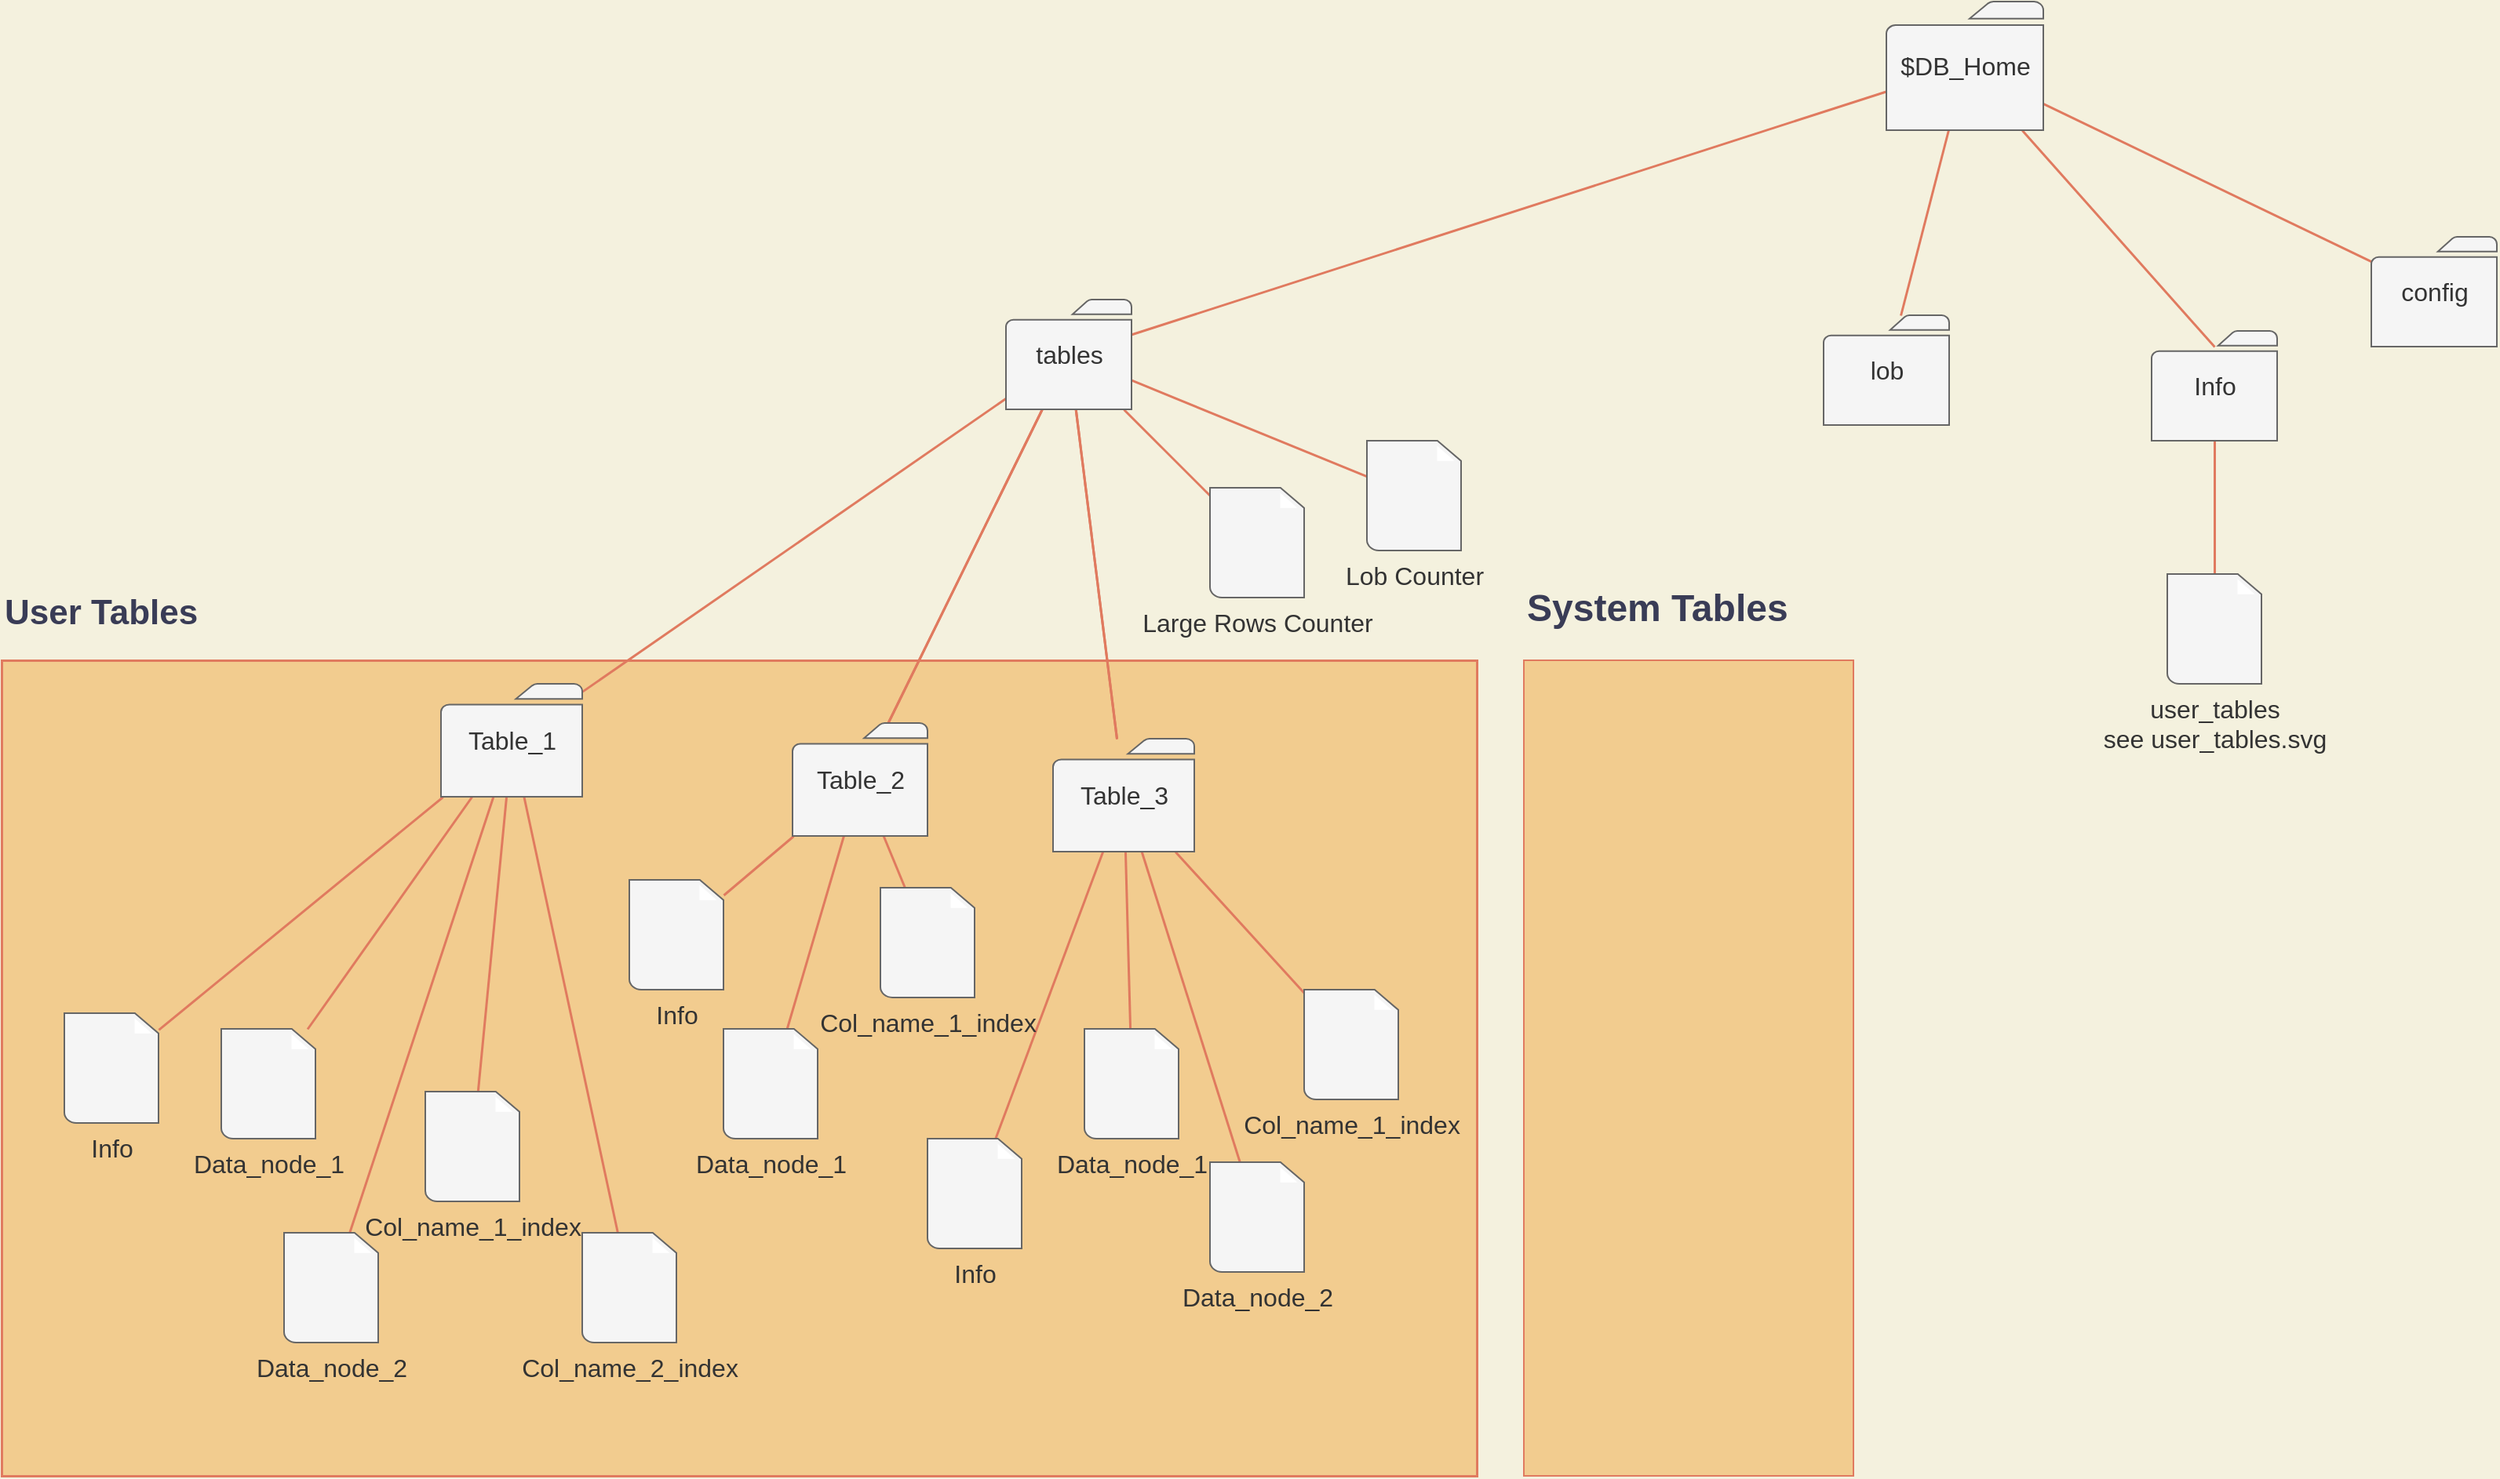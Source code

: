 <mxfile version="15.5.4" type="embed"><diagram id="lgWfAlBlw0ZiCVnl8LOQ" name="Page-1"><mxGraphModel dx="1334" dy="881" grid="1" gridSize="10" guides="1" tooltips="1" connect="1" arrows="1" fold="1" page="1" pageScale="1" pageWidth="827" pageHeight="1169" background="#F4F1DE" math="0" shadow="0"><root><mxCell id="0"/><mxCell id="1" parent="0"/><mxCell id="4tpqoVMY6uokotEUNQTx-12" value="&lt;h1&gt;System Tables&lt;/h1&gt;" style="whiteSpace=wrap;html=1;labelPosition=center;verticalLabelPosition=top;align=left;verticalAlign=bottom;fillColor=#F2CC8F;strokeColor=#E07A5F;fontColor=#393C56;" parent="1" vertex="1"><mxGeometry x="1010" y="470" width="210" height="520" as="geometry"/></mxCell><mxCell id="4tpqoVMY6uokotEUNQTx-11" value="&lt;h1&gt;User Tables&lt;/h1&gt;" style="whiteSpace=wrap;html=1;labelPosition=center;verticalLabelPosition=top;align=left;verticalAlign=bottom;rounded=0;fontSize=11;strokeWidth=1.5;labelBackgroundColor=none;endFill=0;fillColor=#F2CC8F;strokeColor=#E07A5F;fontColor=#393C56;" parent="1" vertex="1"><mxGeometry x="40" y="470" width="940" height="520" as="geometry"/></mxCell><mxCell id="v5TgPaZyERZ1nf1oJFT5-5" style="orthogonalLoop=1;jettySize=auto;html=1;endArrow=none;endFill=0;strokeWidth=1.5;strokeColor=#E07A5F;labelBackgroundColor=#F4F1DE;fontColor=#393C56;" parent="1" source="v5TgPaZyERZ1nf1oJFT5-2" target="v5TgPaZyERZ1nf1oJFT5-4" edge="1"><mxGeometry relative="1" as="geometry"/></mxCell><mxCell id="v5TgPaZyERZ1nf1oJFT5-42" style="edgeStyle=none;orthogonalLoop=1;jettySize=auto;html=1;entryX=0.5;entryY=0.143;entryDx=0;entryDy=0;entryPerimeter=0;fontSize=16;fontColor=#393C56;endArrow=none;endFill=0;strokeColor=#E07A5F;strokeWidth=1.5;labelBackgroundColor=#F4F1DE;" parent="1" source="v5TgPaZyERZ1nf1oJFT5-2" target="v5TgPaZyERZ1nf1oJFT5-40" edge="1"><mxGeometry relative="1" as="geometry"/></mxCell><mxCell id="v5TgPaZyERZ1nf1oJFT5-43" style="edgeStyle=none;orthogonalLoop=1;jettySize=auto;html=1;fontSize=16;fontColor=#393C56;endArrow=none;endFill=0;strokeColor=#E07A5F;strokeWidth=1.5;labelBackgroundColor=#F4F1DE;" parent="1" source="v5TgPaZyERZ1nf1oJFT5-2" target="v5TgPaZyERZ1nf1oJFT5-41" edge="1"><mxGeometry relative="1" as="geometry"/></mxCell><mxCell id="7" style="edgeStyle=none;rounded=1;orthogonalLoop=1;jettySize=auto;html=1;strokeColor=#E07A5F;strokeWidth=1.5;fontSize=16;fontColor=#393C56;labelBackgroundColor=#F4F1DE;endFill=0;endArrow=none;" edge="1" parent="1" source="v5TgPaZyERZ1nf1oJFT5-2" target="6"><mxGeometry relative="1" as="geometry"/></mxCell><mxCell id="v5TgPaZyERZ1nf1oJFT5-2" value="&lt;font style=&quot;font-size: 16px&quot;&gt;$DB_Home&lt;/font&gt;" style="pointerEvents=1;shadow=0;dashed=0;html=1;strokeColor=#666666;fillColor=#f5f5f5;labelPosition=center;verticalLabelPosition=middle;verticalAlign=middle;outlineConnect=0;align=center;shape=mxgraph.office.concepts.folder;fontColor=#333333;" parent="1" vertex="1"><mxGeometry x="1241" y="50" width="100" height="82" as="geometry"/></mxCell><mxCell id="v5TgPaZyERZ1nf1oJFT5-3" value="&lt;font style=&quot;font-size: 16px&quot;&gt;Data_node_1&lt;br&gt;&lt;/font&gt;" style="shadow=0;dashed=0;html=1;labelPosition=center;verticalLabelPosition=bottom;verticalAlign=top;align=center;outlineConnect=0;shape=mxgraph.veeam.2d.file;fillColor=#f5f5f5;fontColor=#333333;strokeColor=#666666;" parent="1" vertex="1"><mxGeometry x="180" y="705" width="60" height="70" as="geometry"/></mxCell><mxCell id="v5TgPaZyERZ1nf1oJFT5-7" style="edgeStyle=none;orthogonalLoop=1;jettySize=auto;html=1;strokeColor=#E07A5F;endArrow=none;endFill=0;strokeWidth=1.5;labelBackgroundColor=#F4F1DE;fontColor=#393C56;" parent="1" source="v5TgPaZyERZ1nf1oJFT5-4" target="v5TgPaZyERZ1nf1oJFT5-6" edge="1"><mxGeometry relative="1" as="geometry"/></mxCell><mxCell id="v5TgPaZyERZ1nf1oJFT5-13" style="edgeStyle=none;orthogonalLoop=1;jettySize=auto;html=1;endArrow=none;endFill=0;strokeColor=#E07A5F;strokeWidth=1.5;labelBackgroundColor=#F4F1DE;fontColor=#393C56;" parent="1" source="v5TgPaZyERZ1nf1oJFT5-4" target="v5TgPaZyERZ1nf1oJFT5-10" edge="1"><mxGeometry relative="1" as="geometry"/></mxCell><mxCell id="v5TgPaZyERZ1nf1oJFT5-14" style="edgeStyle=none;orthogonalLoop=1;jettySize=auto;html=1;endArrow=none;endFill=0;strokeColor=#E07A5F;strokeWidth=1.5;labelBackgroundColor=#F4F1DE;fontColor=#393C56;" parent="1" source="v5TgPaZyERZ1nf1oJFT5-4" target="v5TgPaZyERZ1nf1oJFT5-11" edge="1"><mxGeometry relative="1" as="geometry"/></mxCell><mxCell id="v5TgPaZyERZ1nf1oJFT5-15" value="" style="edgeStyle=none;orthogonalLoop=1;jettySize=auto;html=1;fontSize=16;endArrow=none;endFill=0;strokeColor=#E07A5F;strokeWidth=1.5;labelBackgroundColor=#F4F1DE;fontColor=#393C56;" parent="1" source="v5TgPaZyERZ1nf1oJFT5-4" target="v5TgPaZyERZ1nf1oJFT5-11" edge="1"><mxGeometry relative="1" as="geometry"/></mxCell><mxCell id="v5TgPaZyERZ1nf1oJFT5-16" value="" style="edgeStyle=none;orthogonalLoop=1;jettySize=auto;html=1;fontSize=15;endArrow=none;endFill=0;strokeColor=#E07A5F;strokeWidth=1.5;labelBackgroundColor=#F4F1DE;fontColor=#393C56;" parent="1" source="v5TgPaZyERZ1nf1oJFT5-4" target="v5TgPaZyERZ1nf1oJFT5-10" edge="1"><mxGeometry relative="1" as="geometry"/></mxCell><mxCell id="5" style="rounded=1;orthogonalLoop=1;jettySize=auto;html=1;strokeColor=#E07A5F;strokeWidth=1.5;fontSize=16;fontColor=#393C56;labelBackgroundColor=#F4F1DE;endFill=0;endArrow=none;" edge="1" parent="1" source="v5TgPaZyERZ1nf1oJFT5-4" target="4"><mxGeometry relative="1" as="geometry"/></mxCell><mxCell id="9" style="edgeStyle=none;orthogonalLoop=1;jettySize=auto;html=1;fontSize=11;fontColor=#393C56;strokeColor=#E07A5F;verticalAlign=middle;strokeWidth=1.5;labelBackgroundColor=#F4F1DE;endFill=0;endArrow=none;" edge="1" parent="1" source="v5TgPaZyERZ1nf1oJFT5-4" target="8"><mxGeometry relative="1" as="geometry"/></mxCell><mxCell id="v5TgPaZyERZ1nf1oJFT5-4" value="&lt;div&gt;&lt;font style=&quot;font-size: 16px&quot;&gt;tables&lt;/font&gt;&lt;/div&gt;" style="pointerEvents=1;shadow=0;dashed=0;html=1;strokeColor=#666666;fillColor=#f5f5f5;labelPosition=center;verticalLabelPosition=middle;verticalAlign=middle;outlineConnect=0;align=center;shape=mxgraph.office.concepts.folder;resizeWidth=0;horizontal=1;fontColor=#333333;fontSize=16;" parent="1" vertex="1"><mxGeometry x="680" y="240" width="80" height="70" as="geometry"/></mxCell><mxCell id="4tpqoVMY6uokotEUNQTx-4" style="edgeStyle=none;orthogonalLoop=1;jettySize=auto;html=1;strokeWidth=1.5;endArrow=none;endFill=0;strokeColor=#E07A5F;labelBackgroundColor=#F4F1DE;fontColor=#393C56;" parent="1" source="v5TgPaZyERZ1nf1oJFT5-6" target="v5TgPaZyERZ1nf1oJFT5-18" edge="1"><mxGeometry relative="1" as="geometry"/></mxCell><mxCell id="4tpqoVMY6uokotEUNQTx-5" style="edgeStyle=none;orthogonalLoop=1;jettySize=auto;html=1;endArrow=none;endFill=0;strokeWidth=1.5;strokeColor=#E07A5F;labelBackgroundColor=#F4F1DE;fontColor=#393C56;" parent="1" source="v5TgPaZyERZ1nf1oJFT5-6" target="v5TgPaZyERZ1nf1oJFT5-44" edge="1"><mxGeometry relative="1" as="geometry"/></mxCell><mxCell id="4tpqoVMY6uokotEUNQTx-6" style="edgeStyle=none;orthogonalLoop=1;jettySize=auto;html=1;endArrow=none;endFill=0;strokeWidth=1.5;strokeColor=#E07A5F;labelBackgroundColor=#F4F1DE;fontColor=#393C56;" parent="1" source="v5TgPaZyERZ1nf1oJFT5-6" target="v5TgPaZyERZ1nf1oJFT5-3" edge="1"><mxGeometry relative="1" as="geometry"/></mxCell><mxCell id="4tpqoVMY6uokotEUNQTx-7" style="edgeStyle=none;orthogonalLoop=1;jettySize=auto;html=1;endArrow=none;endFill=0;strokeWidth=1.5;strokeColor=#E07A5F;labelBackgroundColor=#F4F1DE;fontColor=#393C56;" parent="1" source="v5TgPaZyERZ1nf1oJFT5-6" target="v5TgPaZyERZ1nf1oJFT5-23" edge="1"><mxGeometry relative="1" as="geometry"/></mxCell><mxCell id="4tpqoVMY6uokotEUNQTx-8" style="edgeStyle=none;orthogonalLoop=1;jettySize=auto;html=1;endArrow=none;endFill=0;strokeWidth=1.5;strokeColor=#E07A5F;labelBackgroundColor=#F4F1DE;fontColor=#393C56;" parent="1" source="v5TgPaZyERZ1nf1oJFT5-6" target="v5TgPaZyERZ1nf1oJFT5-20" edge="1"><mxGeometry relative="1" as="geometry"/></mxCell><mxCell id="v5TgPaZyERZ1nf1oJFT5-6" value="&lt;font style=&quot;font-size: 16px&quot;&gt;Table_1&lt;/font&gt;" style="pointerEvents=1;shadow=0;dashed=0;html=1;strokeColor=#666666;fillColor=#f5f5f5;labelPosition=center;verticalLabelPosition=middle;verticalAlign=middle;outlineConnect=0;align=center;shape=mxgraph.office.concepts.folder;fontColor=#333333;" parent="1" vertex="1"><mxGeometry x="320" y="485" width="90" height="72" as="geometry"/></mxCell><mxCell id="v5TgPaZyERZ1nf1oJFT5-29" style="edgeStyle=none;orthogonalLoop=1;jettySize=auto;html=1;fontSize=16;fontColor=#393C56;endArrow=none;endFill=0;strokeColor=#E07A5F;strokeWidth=1.5;labelBackgroundColor=#F4F1DE;" parent="1" source="v5TgPaZyERZ1nf1oJFT5-10" target="v5TgPaZyERZ1nf1oJFT5-25" edge="1"><mxGeometry relative="1" as="geometry"/></mxCell><mxCell id="v5TgPaZyERZ1nf1oJFT5-30" style="edgeStyle=none;orthogonalLoop=1;jettySize=auto;html=1;fontSize=16;fontColor=#393C56;endArrow=none;endFill=0;strokeColor=#E07A5F;strokeWidth=1.5;labelBackgroundColor=#F4F1DE;" parent="1" source="v5TgPaZyERZ1nf1oJFT5-10" target="v5TgPaZyERZ1nf1oJFT5-26" edge="1"><mxGeometry relative="1" as="geometry"/></mxCell><mxCell id="v5TgPaZyERZ1nf1oJFT5-48" style="edgeStyle=none;orthogonalLoop=1;jettySize=auto;html=1;fontSize=16;fontColor=#393C56;endArrow=none;endFill=0;strokeColor=#E07A5F;strokeWidth=1.5;labelBackgroundColor=#F4F1DE;" parent="1" source="v5TgPaZyERZ1nf1oJFT5-10" target="v5TgPaZyERZ1nf1oJFT5-46" edge="1"><mxGeometry relative="1" as="geometry"/></mxCell><mxCell id="v5TgPaZyERZ1nf1oJFT5-10" value="&lt;p&gt;&lt;font style=&quot;font-size: 16px&quot;&gt;Table_2&lt;/font&gt;&lt;/p&gt;" style="pointerEvents=1;shadow=0;dashed=0;html=1;strokeColor=#666666;fillColor=#f5f5f5;labelPosition=center;verticalLabelPosition=middle;verticalAlign=middle;outlineConnect=0;align=center;shape=mxgraph.office.concepts.folder;fontColor=#333333;" parent="1" vertex="1"><mxGeometry x="544" y="510" width="86" height="72" as="geometry"/></mxCell><mxCell id="v5TgPaZyERZ1nf1oJFT5-36" style="edgeStyle=none;orthogonalLoop=1;jettySize=auto;html=1;fontSize=16;fontColor=#393C56;endArrow=none;endFill=0;strokeColor=#E07A5F;strokeWidth=1.5;labelBackgroundColor=#F4F1DE;" parent="1" source="v5TgPaZyERZ1nf1oJFT5-11" target="v5TgPaZyERZ1nf1oJFT5-31" edge="1"><mxGeometry relative="1" as="geometry"/></mxCell><mxCell id="v5TgPaZyERZ1nf1oJFT5-37" style="edgeStyle=none;orthogonalLoop=1;jettySize=auto;html=1;fontSize=16;fontColor=#393C56;endArrow=none;endFill=0;strokeColor=#E07A5F;strokeWidth=1.5;labelBackgroundColor=#F4F1DE;" parent="1" source="v5TgPaZyERZ1nf1oJFT5-11" target="v5TgPaZyERZ1nf1oJFT5-34" edge="1"><mxGeometry relative="1" as="geometry"/></mxCell><mxCell id="v5TgPaZyERZ1nf1oJFT5-39" style="edgeStyle=none;orthogonalLoop=1;jettySize=auto;html=1;fontSize=16;fontColor=#393C56;endArrow=none;endFill=0;strokeColor=#E07A5F;strokeWidth=1.5;labelBackgroundColor=#F4F1DE;" parent="1" source="v5TgPaZyERZ1nf1oJFT5-11" target="v5TgPaZyERZ1nf1oJFT5-32" edge="1"><mxGeometry relative="1" as="geometry"/></mxCell><mxCell id="v5TgPaZyERZ1nf1oJFT5-49" style="edgeStyle=none;orthogonalLoop=1;jettySize=auto;html=1;fontSize=16;fontColor=#393C56;endArrow=none;endFill=0;strokeColor=#E07A5F;strokeWidth=1.5;labelBackgroundColor=#F4F1DE;" parent="1" source="v5TgPaZyERZ1nf1oJFT5-11" target="v5TgPaZyERZ1nf1oJFT5-47" edge="1"><mxGeometry relative="1" as="geometry"/></mxCell><mxCell id="v5TgPaZyERZ1nf1oJFT5-11" value="&lt;font style=&quot;font-size: 16px;&quot;&gt;Table_3&lt;br style=&quot;font-size: 16px;&quot;&gt;&lt;/font&gt;" style="pointerEvents=1;shadow=0;dashed=0;html=1;strokeColor=#666666;fillColor=#f5f5f5;labelPosition=center;verticalLabelPosition=middle;verticalAlign=middle;outlineConnect=0;align=center;shape=mxgraph.office.concepts.folder;fontColor=#333333;fontSize=16;" parent="1" vertex="1"><mxGeometry x="710" y="520" width="90" height="72" as="geometry"/></mxCell><mxCell id="v5TgPaZyERZ1nf1oJFT5-18" value="&lt;font style=&quot;font-size: 16px&quot;&gt;Col_name_1_index&lt;br&gt;&lt;/font&gt;" style="shadow=0;dashed=0;html=1;labelPosition=center;verticalLabelPosition=bottom;verticalAlign=top;align=center;outlineConnect=0;shape=mxgraph.veeam.2d.file;fillColor=#f5f5f5;fontColor=#333333;strokeColor=#666666;" parent="1" vertex="1"><mxGeometry x="310" y="745" width="60" height="70" as="geometry"/></mxCell><mxCell id="v5TgPaZyERZ1nf1oJFT5-20" value="&lt;font style=&quot;font-size: 16px&quot;&gt;Col_name_2_index&lt;br&gt;&lt;/font&gt;" style="shadow=0;dashed=0;html=1;labelPosition=center;verticalLabelPosition=bottom;verticalAlign=top;align=center;outlineConnect=0;shape=mxgraph.veeam.2d.file;fillColor=#f5f5f5;fontColor=#333333;strokeColor=#666666;" parent="1" vertex="1"><mxGeometry x="410" y="835" width="60" height="70" as="geometry"/></mxCell><mxCell id="v5TgPaZyERZ1nf1oJFT5-23" value="&lt;font style=&quot;font-size: 16px&quot;&gt;Data_node_2&lt;br&gt;&lt;/font&gt;" style="shadow=0;dashed=0;html=1;labelPosition=center;verticalLabelPosition=bottom;verticalAlign=top;align=center;outlineConnect=0;shape=mxgraph.veeam.2d.file;fillColor=#f5f5f5;fontColor=#333333;strokeColor=#666666;" parent="1" vertex="1"><mxGeometry x="220" y="835" width="60" height="70" as="geometry"/></mxCell><mxCell id="v5TgPaZyERZ1nf1oJFT5-25" value="&lt;font style=&quot;font-size: 16px&quot;&gt;Data_node_1&lt;br&gt;&lt;/font&gt;" style="shadow=0;dashed=0;html=1;strokeColor=#666666;fillColor=#f5f5f5;labelPosition=center;verticalLabelPosition=bottom;verticalAlign=top;align=center;outlineConnect=0;shape=mxgraph.veeam.2d.file;fontColor=#333333;" parent="1" vertex="1"><mxGeometry x="500" y="705" width="60" height="70" as="geometry"/></mxCell><mxCell id="v5TgPaZyERZ1nf1oJFT5-26" value="&lt;font style=&quot;font-size: 16px&quot;&gt;Col_name_1_index&lt;br&gt;&lt;/font&gt;" style="shadow=0;dashed=0;html=1;labelPosition=center;verticalLabelPosition=bottom;verticalAlign=top;align=center;outlineConnect=0;shape=mxgraph.veeam.2d.file;fillColor=#f5f5f5;fontColor=#333333;strokeColor=#666666;" parent="1" vertex="1"><mxGeometry x="600" y="615" width="60" height="70" as="geometry"/></mxCell><mxCell id="v5TgPaZyERZ1nf1oJFT5-31" value="&lt;font style=&quot;font-size: 16px&quot;&gt;Data_node_1&lt;br&gt;&lt;/font&gt;" style="shadow=0;dashed=0;html=1;labelPosition=center;verticalLabelPosition=bottom;verticalAlign=top;align=center;outlineConnect=0;shape=mxgraph.veeam.2d.file;fillColor=#f5f5f5;fontColor=#333333;strokeColor=#666666;" parent="1" vertex="1"><mxGeometry x="730" y="705" width="60" height="70" as="geometry"/></mxCell><mxCell id="v5TgPaZyERZ1nf1oJFT5-32" value="&lt;font style=&quot;font-size: 16px&quot;&gt;Col_name_1_index&lt;br&gt;&lt;/font&gt;" style="shadow=0;dashed=0;html=1;labelPosition=center;verticalLabelPosition=bottom;verticalAlign=top;align=center;outlineConnect=0;shape=mxgraph.veeam.2d.file;fillColor=#f5f5f5;fontColor=#333333;strokeColor=#666666;" parent="1" vertex="1"><mxGeometry x="870" y="680" width="60" height="70" as="geometry"/></mxCell><mxCell id="v5TgPaZyERZ1nf1oJFT5-34" value="&lt;font style=&quot;font-size: 16px&quot;&gt;Data_node_2&lt;br&gt;&lt;/font&gt;" style="shadow=0;dashed=0;html=1;labelPosition=center;verticalLabelPosition=bottom;verticalAlign=top;align=center;outlineConnect=0;shape=mxgraph.veeam.2d.file;fillColor=#f5f5f5;fontColor=#333333;strokeColor=#666666;" parent="1" vertex="1"><mxGeometry x="810" y="790" width="60" height="70" as="geometry"/></mxCell><mxCell id="3" style="rounded=0;sketch=0;orthogonalLoop=1;jettySize=auto;html=1;fontColor=#393C56;strokeColor=#E07A5F;fillColor=#F2CC8F;strokeWidth=1.5;endArrow=none;endFill=0;" parent="1" source="v5TgPaZyERZ1nf1oJFT5-40" target="2" edge="1"><mxGeometry relative="1" as="geometry"/></mxCell><mxCell id="v5TgPaZyERZ1nf1oJFT5-40" value="&lt;div&gt;&lt;font style=&quot;font-size: 16px&quot;&gt;Info&lt;/font&gt;&lt;/div&gt;" style="pointerEvents=1;shadow=0;dashed=0;html=1;strokeColor=#666666;fillColor=#f5f5f5;labelPosition=center;verticalLabelPosition=middle;verticalAlign=middle;outlineConnect=0;align=center;shape=mxgraph.office.concepts.folder;resizeWidth=0;horizontal=1;fontColor=#333333;fontSize=16;" parent="1" vertex="1"><mxGeometry x="1410" y="260" width="80" height="70" as="geometry"/></mxCell><mxCell id="v5TgPaZyERZ1nf1oJFT5-41" value="&lt;div&gt;&lt;font style=&quot;font-size: 16px&quot;&gt;config&lt;/font&gt;&lt;/div&gt;" style="pointerEvents=1;shadow=0;dashed=0;html=1;strokeColor=#666666;fillColor=#f5f5f5;labelPosition=center;verticalLabelPosition=middle;verticalAlign=middle;outlineConnect=0;align=center;shape=mxgraph.office.concepts.folder;resizeWidth=0;horizontal=1;fontColor=#333333;fontSize=16;" parent="1" vertex="1"><mxGeometry x="1550" y="200" width="80" height="70" as="geometry"/></mxCell><mxCell id="v5TgPaZyERZ1nf1oJFT5-44" value="&lt;font style=&quot;font-size: 16px&quot;&gt;Info&lt;br&gt;&lt;/font&gt;" style="shadow=0;dashed=0;html=1;labelPosition=center;verticalLabelPosition=bottom;verticalAlign=top;align=center;outlineConnect=0;shape=mxgraph.veeam.2d.file;fillColor=#f5f5f5;fontColor=#333333;strokeColor=#666666;" parent="1" vertex="1"><mxGeometry x="80" y="695" width="60" height="70" as="geometry"/></mxCell><mxCell id="v5TgPaZyERZ1nf1oJFT5-46" value="&lt;font style=&quot;font-size: 16px&quot;&gt;Info&lt;br&gt;&lt;/font&gt;" style="shadow=0;dashed=0;html=1;labelPosition=center;verticalLabelPosition=bottom;verticalAlign=top;align=center;outlineConnect=0;shape=mxgraph.veeam.2d.file;fillColor=#f5f5f5;fontColor=#333333;strokeColor=#666666;" parent="1" vertex="1"><mxGeometry x="440" y="610" width="60" height="70" as="geometry"/></mxCell><mxCell id="v5TgPaZyERZ1nf1oJFT5-47" value="&lt;font style=&quot;font-size: 16px&quot;&gt;Info&lt;br&gt;&lt;/font&gt;" style="shadow=0;dashed=0;html=1;strokeColor=#666666;fillColor=#f5f5f5;labelPosition=center;verticalLabelPosition=bottom;verticalAlign=top;align=center;outlineConnect=0;shape=mxgraph.veeam.2d.file;fontColor=#333333;" parent="1" vertex="1"><mxGeometry x="630" y="775" width="60" height="70" as="geometry"/></mxCell><mxCell id="4tpqoVMY6uokotEUNQTx-18" style="edgeStyle=none;orthogonalLoop=1;jettySize=auto;html=1;endArrow=none;endFill=0;strokeWidth=1.5;strokeColor=#E07A5F;labelBackgroundColor=#F4F1DE;fontColor=#393C56;" parent="1" edge="1"><mxGeometry relative="1" as="geometry"><mxPoint x="1103.59" y="582" as="sourcePoint"/></mxGeometry></mxCell><mxCell id="4tpqoVMY6uokotEUNQTx-19" style="edgeStyle=none;orthogonalLoop=1;jettySize=auto;html=1;endArrow=none;endFill=0;strokeWidth=1.5;strokeColor=#E07A5F;labelBackgroundColor=#F4F1DE;fontColor=#393C56;" parent="1" edge="1"><mxGeometry relative="1" as="geometry"><mxPoint x="1123.822" y="582" as="sourcePoint"/></mxGeometry></mxCell><mxCell id="2" value="&lt;font style=&quot;font-size: 16px&quot;&gt;user_tables&lt;br&gt;see user_tables.svg&lt;br&gt;&lt;/font&gt;" style="shadow=0;dashed=0;html=1;labelPosition=center;verticalLabelPosition=bottom;verticalAlign=top;align=center;outlineConnect=0;shape=mxgraph.veeam.2d.file;fillColor=#f5f5f5;fontColor=#333333;strokeColor=#666666;" parent="1" vertex="1"><mxGeometry x="1420" y="415" width="60" height="70" as="geometry"/></mxCell><mxCell id="4" value="Large Rows Counter" style="shadow=0;dashed=0;html=1;labelPosition=center;verticalLabelPosition=bottom;verticalAlign=top;align=center;outlineConnect=0;shape=mxgraph.veeam.2d.file;fillColor=#f5f5f5;fontColor=#333333;strokeColor=#666666;fontSize=16;" vertex="1" parent="1"><mxGeometry x="810" y="360" width="60" height="70" as="geometry"/></mxCell><mxCell id="6" value="&lt;div&gt;&lt;font style=&quot;font-size: 16px&quot;&gt;lob&lt;/font&gt;&lt;/div&gt;" style="pointerEvents=1;shadow=0;dashed=0;html=1;strokeColor=#666666;fillColor=#f5f5f5;labelPosition=center;verticalLabelPosition=middle;verticalAlign=middle;outlineConnect=0;align=center;shape=mxgraph.office.concepts.folder;resizeWidth=0;horizontal=1;fontColor=#333333;fontSize=16;" vertex="1" parent="1"><mxGeometry x="1201" y="250" width="80" height="70" as="geometry"/></mxCell><mxCell id="8" value="Lob Counter" style="shadow=0;dashed=0;html=1;labelPosition=center;verticalLabelPosition=bottom;verticalAlign=top;align=center;outlineConnect=0;shape=mxgraph.veeam.2d.file;fillColor=#f5f5f5;fontColor=#333333;strokeColor=#666666;fontSize=16;" vertex="1" parent="1"><mxGeometry x="910" y="330" width="60" height="70" as="geometry"/></mxCell></root></mxGraphModel></diagram></mxfile>